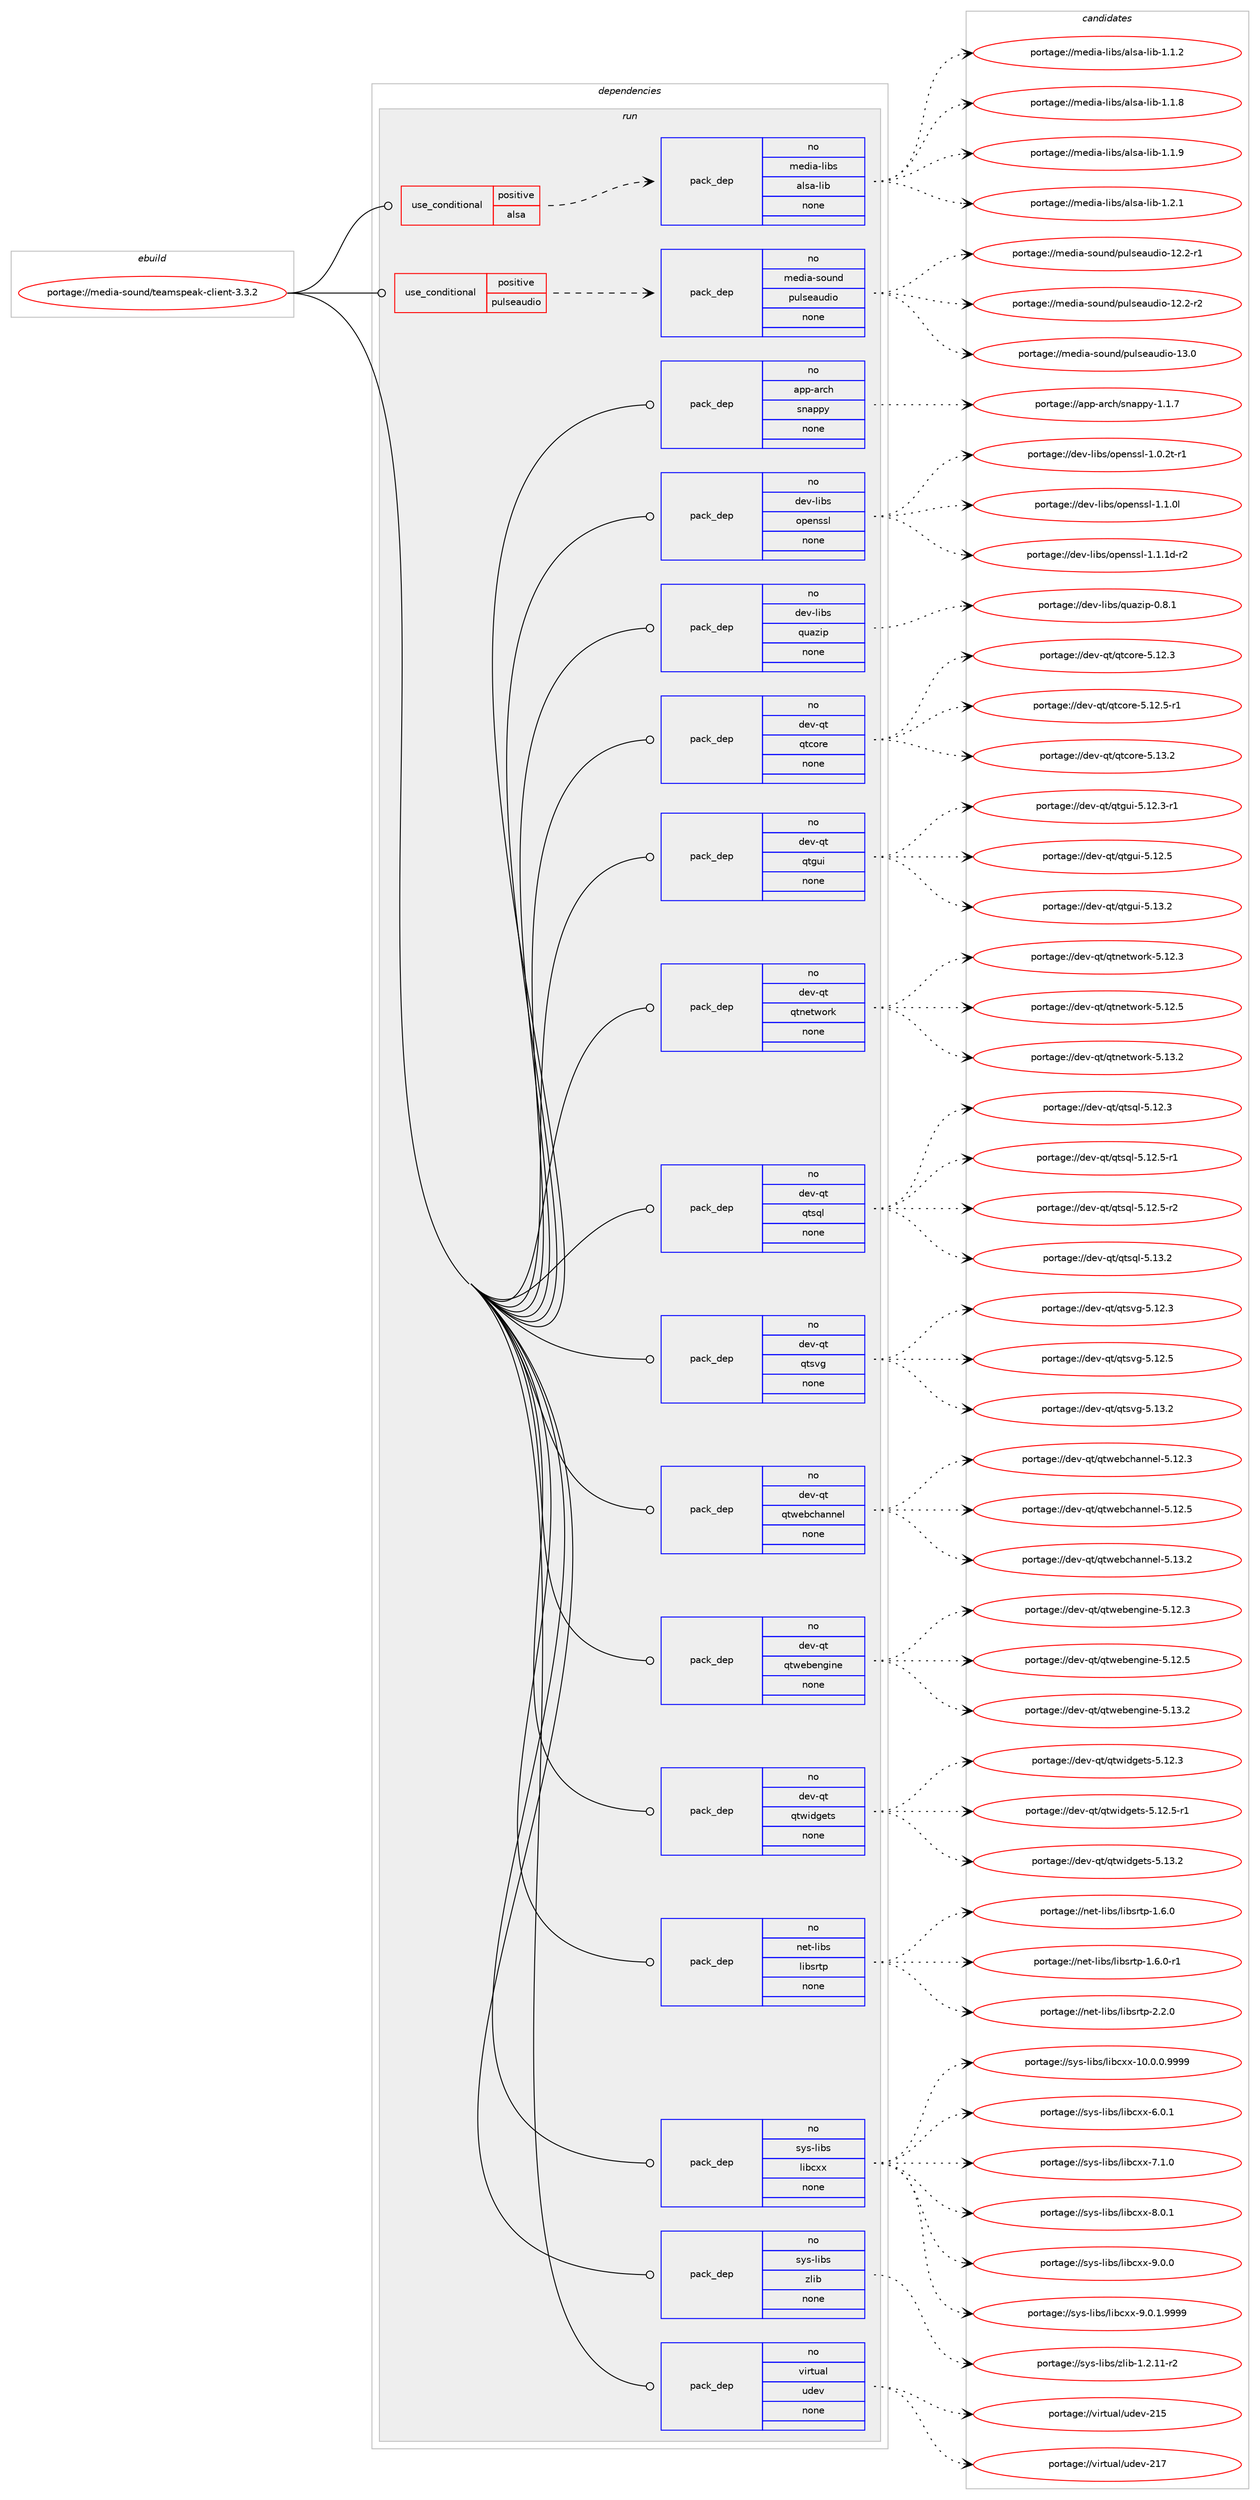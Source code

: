 digraph prolog {

# *************
# Graph options
# *************

newrank=true;
concentrate=true;
compound=true;
graph [rankdir=LR,fontname=Helvetica,fontsize=10,ranksep=1.5];#, ranksep=2.5, nodesep=0.2];
edge  [arrowhead=vee];
node  [fontname=Helvetica,fontsize=10];

# **********
# The ebuild
# **********

subgraph cluster_leftcol {
color=gray;
rank=same;
label=<<i>ebuild</i>>;
id [label="portage://media-sound/teamspeak-client-3.3.2", color=red, width=4, href="../media-sound/teamspeak-client-3.3.2.svg"];
}

# ****************
# The dependencies
# ****************

subgraph cluster_midcol {
color=gray;
label=<<i>dependencies</i>>;
subgraph cluster_compile {
fillcolor="#eeeeee";
style=filled;
label=<<i>compile</i>>;
}
subgraph cluster_compileandrun {
fillcolor="#eeeeee";
style=filled;
label=<<i>compile and run</i>>;
}
subgraph cluster_run {
fillcolor="#eeeeee";
style=filled;
label=<<i>run</i>>;
subgraph cond83651 {
dependency336726 [label=<<TABLE BORDER="0" CELLBORDER="1" CELLSPACING="0" CELLPADDING="4"><TR><TD ROWSPAN="3" CELLPADDING="10">use_conditional</TD></TR><TR><TD>positive</TD></TR><TR><TD>alsa</TD></TR></TABLE>>, shape=none, color=red];
subgraph pack247538 {
dependency336727 [label=<<TABLE BORDER="0" CELLBORDER="1" CELLSPACING="0" CELLPADDING="4" WIDTH="220"><TR><TD ROWSPAN="6" CELLPADDING="30">pack_dep</TD></TR><TR><TD WIDTH="110">no</TD></TR><TR><TD>media-libs</TD></TR><TR><TD>alsa-lib</TD></TR><TR><TD>none</TD></TR><TR><TD></TD></TR></TABLE>>, shape=none, color=blue];
}
dependency336726:e -> dependency336727:w [weight=20,style="dashed",arrowhead="vee"];
}
id:e -> dependency336726:w [weight=20,style="solid",arrowhead="odot"];
subgraph cond83652 {
dependency336728 [label=<<TABLE BORDER="0" CELLBORDER="1" CELLSPACING="0" CELLPADDING="4"><TR><TD ROWSPAN="3" CELLPADDING="10">use_conditional</TD></TR><TR><TD>positive</TD></TR><TR><TD>pulseaudio</TD></TR></TABLE>>, shape=none, color=red];
subgraph pack247539 {
dependency336729 [label=<<TABLE BORDER="0" CELLBORDER="1" CELLSPACING="0" CELLPADDING="4" WIDTH="220"><TR><TD ROWSPAN="6" CELLPADDING="30">pack_dep</TD></TR><TR><TD WIDTH="110">no</TD></TR><TR><TD>media-sound</TD></TR><TR><TD>pulseaudio</TD></TR><TR><TD>none</TD></TR><TR><TD></TD></TR></TABLE>>, shape=none, color=blue];
}
dependency336728:e -> dependency336729:w [weight=20,style="dashed",arrowhead="vee"];
}
id:e -> dependency336728:w [weight=20,style="solid",arrowhead="odot"];
subgraph pack247540 {
dependency336730 [label=<<TABLE BORDER="0" CELLBORDER="1" CELLSPACING="0" CELLPADDING="4" WIDTH="220"><TR><TD ROWSPAN="6" CELLPADDING="30">pack_dep</TD></TR><TR><TD WIDTH="110">no</TD></TR><TR><TD>app-arch</TD></TR><TR><TD>snappy</TD></TR><TR><TD>none</TD></TR><TR><TD></TD></TR></TABLE>>, shape=none, color=blue];
}
id:e -> dependency336730:w [weight=20,style="solid",arrowhead="odot"];
subgraph pack247541 {
dependency336731 [label=<<TABLE BORDER="0" CELLBORDER="1" CELLSPACING="0" CELLPADDING="4" WIDTH="220"><TR><TD ROWSPAN="6" CELLPADDING="30">pack_dep</TD></TR><TR><TD WIDTH="110">no</TD></TR><TR><TD>dev-libs</TD></TR><TR><TD>openssl</TD></TR><TR><TD>none</TD></TR><TR><TD></TD></TR></TABLE>>, shape=none, color=blue];
}
id:e -> dependency336731:w [weight=20,style="solid",arrowhead="odot"];
subgraph pack247542 {
dependency336732 [label=<<TABLE BORDER="0" CELLBORDER="1" CELLSPACING="0" CELLPADDING="4" WIDTH="220"><TR><TD ROWSPAN="6" CELLPADDING="30">pack_dep</TD></TR><TR><TD WIDTH="110">no</TD></TR><TR><TD>dev-libs</TD></TR><TR><TD>quazip</TD></TR><TR><TD>none</TD></TR><TR><TD></TD></TR></TABLE>>, shape=none, color=blue];
}
id:e -> dependency336732:w [weight=20,style="solid",arrowhead="odot"];
subgraph pack247543 {
dependency336733 [label=<<TABLE BORDER="0" CELLBORDER="1" CELLSPACING="0" CELLPADDING="4" WIDTH="220"><TR><TD ROWSPAN="6" CELLPADDING="30">pack_dep</TD></TR><TR><TD WIDTH="110">no</TD></TR><TR><TD>dev-qt</TD></TR><TR><TD>qtcore</TD></TR><TR><TD>none</TD></TR><TR><TD></TD></TR></TABLE>>, shape=none, color=blue];
}
id:e -> dependency336733:w [weight=20,style="solid",arrowhead="odot"];
subgraph pack247544 {
dependency336734 [label=<<TABLE BORDER="0" CELLBORDER="1" CELLSPACING="0" CELLPADDING="4" WIDTH="220"><TR><TD ROWSPAN="6" CELLPADDING="30">pack_dep</TD></TR><TR><TD WIDTH="110">no</TD></TR><TR><TD>dev-qt</TD></TR><TR><TD>qtgui</TD></TR><TR><TD>none</TD></TR><TR><TD></TD></TR></TABLE>>, shape=none, color=blue];
}
id:e -> dependency336734:w [weight=20,style="solid",arrowhead="odot"];
subgraph pack247545 {
dependency336735 [label=<<TABLE BORDER="0" CELLBORDER="1" CELLSPACING="0" CELLPADDING="4" WIDTH="220"><TR><TD ROWSPAN="6" CELLPADDING="30">pack_dep</TD></TR><TR><TD WIDTH="110">no</TD></TR><TR><TD>dev-qt</TD></TR><TR><TD>qtnetwork</TD></TR><TR><TD>none</TD></TR><TR><TD></TD></TR></TABLE>>, shape=none, color=blue];
}
id:e -> dependency336735:w [weight=20,style="solid",arrowhead="odot"];
subgraph pack247546 {
dependency336736 [label=<<TABLE BORDER="0" CELLBORDER="1" CELLSPACING="0" CELLPADDING="4" WIDTH="220"><TR><TD ROWSPAN="6" CELLPADDING="30">pack_dep</TD></TR><TR><TD WIDTH="110">no</TD></TR><TR><TD>dev-qt</TD></TR><TR><TD>qtsql</TD></TR><TR><TD>none</TD></TR><TR><TD></TD></TR></TABLE>>, shape=none, color=blue];
}
id:e -> dependency336736:w [weight=20,style="solid",arrowhead="odot"];
subgraph pack247547 {
dependency336737 [label=<<TABLE BORDER="0" CELLBORDER="1" CELLSPACING="0" CELLPADDING="4" WIDTH="220"><TR><TD ROWSPAN="6" CELLPADDING="30">pack_dep</TD></TR><TR><TD WIDTH="110">no</TD></TR><TR><TD>dev-qt</TD></TR><TR><TD>qtsvg</TD></TR><TR><TD>none</TD></TR><TR><TD></TD></TR></TABLE>>, shape=none, color=blue];
}
id:e -> dependency336737:w [weight=20,style="solid",arrowhead="odot"];
subgraph pack247548 {
dependency336738 [label=<<TABLE BORDER="0" CELLBORDER="1" CELLSPACING="0" CELLPADDING="4" WIDTH="220"><TR><TD ROWSPAN="6" CELLPADDING="30">pack_dep</TD></TR><TR><TD WIDTH="110">no</TD></TR><TR><TD>dev-qt</TD></TR><TR><TD>qtwebchannel</TD></TR><TR><TD>none</TD></TR><TR><TD></TD></TR></TABLE>>, shape=none, color=blue];
}
id:e -> dependency336738:w [weight=20,style="solid",arrowhead="odot"];
subgraph pack247549 {
dependency336739 [label=<<TABLE BORDER="0" CELLBORDER="1" CELLSPACING="0" CELLPADDING="4" WIDTH="220"><TR><TD ROWSPAN="6" CELLPADDING="30">pack_dep</TD></TR><TR><TD WIDTH="110">no</TD></TR><TR><TD>dev-qt</TD></TR><TR><TD>qtwebengine</TD></TR><TR><TD>none</TD></TR><TR><TD></TD></TR></TABLE>>, shape=none, color=blue];
}
id:e -> dependency336739:w [weight=20,style="solid",arrowhead="odot"];
subgraph pack247550 {
dependency336740 [label=<<TABLE BORDER="0" CELLBORDER="1" CELLSPACING="0" CELLPADDING="4" WIDTH="220"><TR><TD ROWSPAN="6" CELLPADDING="30">pack_dep</TD></TR><TR><TD WIDTH="110">no</TD></TR><TR><TD>dev-qt</TD></TR><TR><TD>qtwidgets</TD></TR><TR><TD>none</TD></TR><TR><TD></TD></TR></TABLE>>, shape=none, color=blue];
}
id:e -> dependency336740:w [weight=20,style="solid",arrowhead="odot"];
subgraph pack247551 {
dependency336741 [label=<<TABLE BORDER="0" CELLBORDER="1" CELLSPACING="0" CELLPADDING="4" WIDTH="220"><TR><TD ROWSPAN="6" CELLPADDING="30">pack_dep</TD></TR><TR><TD WIDTH="110">no</TD></TR><TR><TD>net-libs</TD></TR><TR><TD>libsrtp</TD></TR><TR><TD>none</TD></TR><TR><TD></TD></TR></TABLE>>, shape=none, color=blue];
}
id:e -> dependency336741:w [weight=20,style="solid",arrowhead="odot"];
subgraph pack247552 {
dependency336742 [label=<<TABLE BORDER="0" CELLBORDER="1" CELLSPACING="0" CELLPADDING="4" WIDTH="220"><TR><TD ROWSPAN="6" CELLPADDING="30">pack_dep</TD></TR><TR><TD WIDTH="110">no</TD></TR><TR><TD>sys-libs</TD></TR><TR><TD>libcxx</TD></TR><TR><TD>none</TD></TR><TR><TD></TD></TR></TABLE>>, shape=none, color=blue];
}
id:e -> dependency336742:w [weight=20,style="solid",arrowhead="odot"];
subgraph pack247553 {
dependency336743 [label=<<TABLE BORDER="0" CELLBORDER="1" CELLSPACING="0" CELLPADDING="4" WIDTH="220"><TR><TD ROWSPAN="6" CELLPADDING="30">pack_dep</TD></TR><TR><TD WIDTH="110">no</TD></TR><TR><TD>sys-libs</TD></TR><TR><TD>zlib</TD></TR><TR><TD>none</TD></TR><TR><TD></TD></TR></TABLE>>, shape=none, color=blue];
}
id:e -> dependency336743:w [weight=20,style="solid",arrowhead="odot"];
subgraph pack247554 {
dependency336744 [label=<<TABLE BORDER="0" CELLBORDER="1" CELLSPACING="0" CELLPADDING="4" WIDTH="220"><TR><TD ROWSPAN="6" CELLPADDING="30">pack_dep</TD></TR><TR><TD WIDTH="110">no</TD></TR><TR><TD>virtual</TD></TR><TR><TD>udev</TD></TR><TR><TD>none</TD></TR><TR><TD></TD></TR></TABLE>>, shape=none, color=blue];
}
id:e -> dependency336744:w [weight=20,style="solid",arrowhead="odot"];
}
}

# **************
# The candidates
# **************

subgraph cluster_choices {
rank=same;
color=gray;
label=<<i>candidates</i>>;

subgraph choice247538 {
color=black;
nodesep=1;
choiceportage1091011001059745108105981154797108115974510810598454946494650 [label="portage://media-libs/alsa-lib-1.1.2", color=red, width=4,href="../media-libs/alsa-lib-1.1.2.svg"];
choiceportage1091011001059745108105981154797108115974510810598454946494656 [label="portage://media-libs/alsa-lib-1.1.8", color=red, width=4,href="../media-libs/alsa-lib-1.1.8.svg"];
choiceportage1091011001059745108105981154797108115974510810598454946494657 [label="portage://media-libs/alsa-lib-1.1.9", color=red, width=4,href="../media-libs/alsa-lib-1.1.9.svg"];
choiceportage1091011001059745108105981154797108115974510810598454946504649 [label="portage://media-libs/alsa-lib-1.2.1", color=red, width=4,href="../media-libs/alsa-lib-1.2.1.svg"];
dependency336727:e -> choiceportage1091011001059745108105981154797108115974510810598454946494650:w [style=dotted,weight="100"];
dependency336727:e -> choiceportage1091011001059745108105981154797108115974510810598454946494656:w [style=dotted,weight="100"];
dependency336727:e -> choiceportage1091011001059745108105981154797108115974510810598454946494657:w [style=dotted,weight="100"];
dependency336727:e -> choiceportage1091011001059745108105981154797108115974510810598454946504649:w [style=dotted,weight="100"];
}
subgraph choice247539 {
color=black;
nodesep=1;
choiceportage1091011001059745115111117110100471121171081151019711710010511145495046504511449 [label="portage://media-sound/pulseaudio-12.2-r1", color=red, width=4,href="../media-sound/pulseaudio-12.2-r1.svg"];
choiceportage1091011001059745115111117110100471121171081151019711710010511145495046504511450 [label="portage://media-sound/pulseaudio-12.2-r2", color=red, width=4,href="../media-sound/pulseaudio-12.2-r2.svg"];
choiceportage109101100105974511511111711010047112117108115101971171001051114549514648 [label="portage://media-sound/pulseaudio-13.0", color=red, width=4,href="../media-sound/pulseaudio-13.0.svg"];
dependency336729:e -> choiceportage1091011001059745115111117110100471121171081151019711710010511145495046504511449:w [style=dotted,weight="100"];
dependency336729:e -> choiceportage1091011001059745115111117110100471121171081151019711710010511145495046504511450:w [style=dotted,weight="100"];
dependency336729:e -> choiceportage109101100105974511511111711010047112117108115101971171001051114549514648:w [style=dotted,weight="100"];
}
subgraph choice247540 {
color=black;
nodesep=1;
choiceportage971121124597114991044711511097112112121454946494655 [label="portage://app-arch/snappy-1.1.7", color=red, width=4,href="../app-arch/snappy-1.1.7.svg"];
dependency336730:e -> choiceportage971121124597114991044711511097112112121454946494655:w [style=dotted,weight="100"];
}
subgraph choice247541 {
color=black;
nodesep=1;
choiceportage1001011184510810598115471111121011101151151084549464846501164511449 [label="portage://dev-libs/openssl-1.0.2t-r1", color=red, width=4,href="../dev-libs/openssl-1.0.2t-r1.svg"];
choiceportage100101118451081059811547111112101110115115108454946494648108 [label="portage://dev-libs/openssl-1.1.0l", color=red, width=4,href="../dev-libs/openssl-1.1.0l.svg"];
choiceportage1001011184510810598115471111121011101151151084549464946491004511450 [label="portage://dev-libs/openssl-1.1.1d-r2", color=red, width=4,href="../dev-libs/openssl-1.1.1d-r2.svg"];
dependency336731:e -> choiceportage1001011184510810598115471111121011101151151084549464846501164511449:w [style=dotted,weight="100"];
dependency336731:e -> choiceportage100101118451081059811547111112101110115115108454946494648108:w [style=dotted,weight="100"];
dependency336731:e -> choiceportage1001011184510810598115471111121011101151151084549464946491004511450:w [style=dotted,weight="100"];
}
subgraph choice247542 {
color=black;
nodesep=1;
choiceportage10010111845108105981154711311797122105112454846564649 [label="portage://dev-libs/quazip-0.8.1", color=red, width=4,href="../dev-libs/quazip-0.8.1.svg"];
dependency336732:e -> choiceportage10010111845108105981154711311797122105112454846564649:w [style=dotted,weight="100"];
}
subgraph choice247543 {
color=black;
nodesep=1;
choiceportage10010111845113116471131169911111410145534649504651 [label="portage://dev-qt/qtcore-5.12.3", color=red, width=4,href="../dev-qt/qtcore-5.12.3.svg"];
choiceportage100101118451131164711311699111114101455346495046534511449 [label="portage://dev-qt/qtcore-5.12.5-r1", color=red, width=4,href="../dev-qt/qtcore-5.12.5-r1.svg"];
choiceportage10010111845113116471131169911111410145534649514650 [label="portage://dev-qt/qtcore-5.13.2", color=red, width=4,href="../dev-qt/qtcore-5.13.2.svg"];
dependency336733:e -> choiceportage10010111845113116471131169911111410145534649504651:w [style=dotted,weight="100"];
dependency336733:e -> choiceportage100101118451131164711311699111114101455346495046534511449:w [style=dotted,weight="100"];
dependency336733:e -> choiceportage10010111845113116471131169911111410145534649514650:w [style=dotted,weight="100"];
}
subgraph choice247544 {
color=black;
nodesep=1;
choiceportage1001011184511311647113116103117105455346495046514511449 [label="portage://dev-qt/qtgui-5.12.3-r1", color=red, width=4,href="../dev-qt/qtgui-5.12.3-r1.svg"];
choiceportage100101118451131164711311610311710545534649504653 [label="portage://dev-qt/qtgui-5.12.5", color=red, width=4,href="../dev-qt/qtgui-5.12.5.svg"];
choiceportage100101118451131164711311610311710545534649514650 [label="portage://dev-qt/qtgui-5.13.2", color=red, width=4,href="../dev-qt/qtgui-5.13.2.svg"];
dependency336734:e -> choiceportage1001011184511311647113116103117105455346495046514511449:w [style=dotted,weight="100"];
dependency336734:e -> choiceportage100101118451131164711311610311710545534649504653:w [style=dotted,weight="100"];
dependency336734:e -> choiceportage100101118451131164711311610311710545534649514650:w [style=dotted,weight="100"];
}
subgraph choice247545 {
color=black;
nodesep=1;
choiceportage100101118451131164711311611010111611911111410745534649504651 [label="portage://dev-qt/qtnetwork-5.12.3", color=red, width=4,href="../dev-qt/qtnetwork-5.12.3.svg"];
choiceportage100101118451131164711311611010111611911111410745534649504653 [label="portage://dev-qt/qtnetwork-5.12.5", color=red, width=4,href="../dev-qt/qtnetwork-5.12.5.svg"];
choiceportage100101118451131164711311611010111611911111410745534649514650 [label="portage://dev-qt/qtnetwork-5.13.2", color=red, width=4,href="../dev-qt/qtnetwork-5.13.2.svg"];
dependency336735:e -> choiceportage100101118451131164711311611010111611911111410745534649504651:w [style=dotted,weight="100"];
dependency336735:e -> choiceportage100101118451131164711311611010111611911111410745534649504653:w [style=dotted,weight="100"];
dependency336735:e -> choiceportage100101118451131164711311611010111611911111410745534649514650:w [style=dotted,weight="100"];
}
subgraph choice247546 {
color=black;
nodesep=1;
choiceportage100101118451131164711311611511310845534649504651 [label="portage://dev-qt/qtsql-5.12.3", color=red, width=4,href="../dev-qt/qtsql-5.12.3.svg"];
choiceportage1001011184511311647113116115113108455346495046534511449 [label="portage://dev-qt/qtsql-5.12.5-r1", color=red, width=4,href="../dev-qt/qtsql-5.12.5-r1.svg"];
choiceportage1001011184511311647113116115113108455346495046534511450 [label="portage://dev-qt/qtsql-5.12.5-r2", color=red, width=4,href="../dev-qt/qtsql-5.12.5-r2.svg"];
choiceportage100101118451131164711311611511310845534649514650 [label="portage://dev-qt/qtsql-5.13.2", color=red, width=4,href="../dev-qt/qtsql-5.13.2.svg"];
dependency336736:e -> choiceportage100101118451131164711311611511310845534649504651:w [style=dotted,weight="100"];
dependency336736:e -> choiceportage1001011184511311647113116115113108455346495046534511449:w [style=dotted,weight="100"];
dependency336736:e -> choiceportage1001011184511311647113116115113108455346495046534511450:w [style=dotted,weight="100"];
dependency336736:e -> choiceportage100101118451131164711311611511310845534649514650:w [style=dotted,weight="100"];
}
subgraph choice247547 {
color=black;
nodesep=1;
choiceportage100101118451131164711311611511810345534649504651 [label="portage://dev-qt/qtsvg-5.12.3", color=red, width=4,href="../dev-qt/qtsvg-5.12.3.svg"];
choiceportage100101118451131164711311611511810345534649504653 [label="portage://dev-qt/qtsvg-5.12.5", color=red, width=4,href="../dev-qt/qtsvg-5.12.5.svg"];
choiceportage100101118451131164711311611511810345534649514650 [label="portage://dev-qt/qtsvg-5.13.2", color=red, width=4,href="../dev-qt/qtsvg-5.13.2.svg"];
dependency336737:e -> choiceportage100101118451131164711311611511810345534649504651:w [style=dotted,weight="100"];
dependency336737:e -> choiceportage100101118451131164711311611511810345534649504653:w [style=dotted,weight="100"];
dependency336737:e -> choiceportage100101118451131164711311611511810345534649514650:w [style=dotted,weight="100"];
}
subgraph choice247548 {
color=black;
nodesep=1;
choiceportage100101118451131164711311611910198991049711011010110845534649504651 [label="portage://dev-qt/qtwebchannel-5.12.3", color=red, width=4,href="../dev-qt/qtwebchannel-5.12.3.svg"];
choiceportage100101118451131164711311611910198991049711011010110845534649504653 [label="portage://dev-qt/qtwebchannel-5.12.5", color=red, width=4,href="../dev-qt/qtwebchannel-5.12.5.svg"];
choiceportage100101118451131164711311611910198991049711011010110845534649514650 [label="portage://dev-qt/qtwebchannel-5.13.2", color=red, width=4,href="../dev-qt/qtwebchannel-5.13.2.svg"];
dependency336738:e -> choiceportage100101118451131164711311611910198991049711011010110845534649504651:w [style=dotted,weight="100"];
dependency336738:e -> choiceportage100101118451131164711311611910198991049711011010110845534649504653:w [style=dotted,weight="100"];
dependency336738:e -> choiceportage100101118451131164711311611910198991049711011010110845534649514650:w [style=dotted,weight="100"];
}
subgraph choice247549 {
color=black;
nodesep=1;
choiceportage10010111845113116471131161191019810111010310511010145534649504651 [label="portage://dev-qt/qtwebengine-5.12.3", color=red, width=4,href="../dev-qt/qtwebengine-5.12.3.svg"];
choiceportage10010111845113116471131161191019810111010310511010145534649504653 [label="portage://dev-qt/qtwebengine-5.12.5", color=red, width=4,href="../dev-qt/qtwebengine-5.12.5.svg"];
choiceportage10010111845113116471131161191019810111010310511010145534649514650 [label="portage://dev-qt/qtwebengine-5.13.2", color=red, width=4,href="../dev-qt/qtwebengine-5.13.2.svg"];
dependency336739:e -> choiceportage10010111845113116471131161191019810111010310511010145534649504651:w [style=dotted,weight="100"];
dependency336739:e -> choiceportage10010111845113116471131161191019810111010310511010145534649504653:w [style=dotted,weight="100"];
dependency336739:e -> choiceportage10010111845113116471131161191019810111010310511010145534649514650:w [style=dotted,weight="100"];
}
subgraph choice247550 {
color=black;
nodesep=1;
choiceportage100101118451131164711311611910510010310111611545534649504651 [label="portage://dev-qt/qtwidgets-5.12.3", color=red, width=4,href="../dev-qt/qtwidgets-5.12.3.svg"];
choiceportage1001011184511311647113116119105100103101116115455346495046534511449 [label="portage://dev-qt/qtwidgets-5.12.5-r1", color=red, width=4,href="../dev-qt/qtwidgets-5.12.5-r1.svg"];
choiceportage100101118451131164711311611910510010310111611545534649514650 [label="portage://dev-qt/qtwidgets-5.13.2", color=red, width=4,href="../dev-qt/qtwidgets-5.13.2.svg"];
dependency336740:e -> choiceportage100101118451131164711311611910510010310111611545534649504651:w [style=dotted,weight="100"];
dependency336740:e -> choiceportage1001011184511311647113116119105100103101116115455346495046534511449:w [style=dotted,weight="100"];
dependency336740:e -> choiceportage100101118451131164711311611910510010310111611545534649514650:w [style=dotted,weight="100"];
}
subgraph choice247551 {
color=black;
nodesep=1;
choiceportage11010111645108105981154710810598115114116112454946544648 [label="portage://net-libs/libsrtp-1.6.0", color=red, width=4,href="../net-libs/libsrtp-1.6.0.svg"];
choiceportage110101116451081059811547108105981151141161124549465446484511449 [label="portage://net-libs/libsrtp-1.6.0-r1", color=red, width=4,href="../net-libs/libsrtp-1.6.0-r1.svg"];
choiceportage11010111645108105981154710810598115114116112455046504648 [label="portage://net-libs/libsrtp-2.2.0", color=red, width=4,href="../net-libs/libsrtp-2.2.0.svg"];
dependency336741:e -> choiceportage11010111645108105981154710810598115114116112454946544648:w [style=dotted,weight="100"];
dependency336741:e -> choiceportage110101116451081059811547108105981151141161124549465446484511449:w [style=dotted,weight="100"];
dependency336741:e -> choiceportage11010111645108105981154710810598115114116112455046504648:w [style=dotted,weight="100"];
}
subgraph choice247552 {
color=black;
nodesep=1;
choiceportage1151211154510810598115471081059899120120454948464846484657575757 [label="portage://sys-libs/libcxx-10.0.0.9999", color=red, width=4,href="../sys-libs/libcxx-10.0.0.9999.svg"];
choiceportage1151211154510810598115471081059899120120455446484649 [label="portage://sys-libs/libcxx-6.0.1", color=red, width=4,href="../sys-libs/libcxx-6.0.1.svg"];
choiceportage1151211154510810598115471081059899120120455546494648 [label="portage://sys-libs/libcxx-7.1.0", color=red, width=4,href="../sys-libs/libcxx-7.1.0.svg"];
choiceportage1151211154510810598115471081059899120120455646484649 [label="portage://sys-libs/libcxx-8.0.1", color=red, width=4,href="../sys-libs/libcxx-8.0.1.svg"];
choiceportage1151211154510810598115471081059899120120455746484648 [label="portage://sys-libs/libcxx-9.0.0", color=red, width=4,href="../sys-libs/libcxx-9.0.0.svg"];
choiceportage11512111545108105981154710810598991201204557464846494657575757 [label="portage://sys-libs/libcxx-9.0.1.9999", color=red, width=4,href="../sys-libs/libcxx-9.0.1.9999.svg"];
dependency336742:e -> choiceportage1151211154510810598115471081059899120120454948464846484657575757:w [style=dotted,weight="100"];
dependency336742:e -> choiceportage1151211154510810598115471081059899120120455446484649:w [style=dotted,weight="100"];
dependency336742:e -> choiceportage1151211154510810598115471081059899120120455546494648:w [style=dotted,weight="100"];
dependency336742:e -> choiceportage1151211154510810598115471081059899120120455646484649:w [style=dotted,weight="100"];
dependency336742:e -> choiceportage1151211154510810598115471081059899120120455746484648:w [style=dotted,weight="100"];
dependency336742:e -> choiceportage11512111545108105981154710810598991201204557464846494657575757:w [style=dotted,weight="100"];
}
subgraph choice247553 {
color=black;
nodesep=1;
choiceportage11512111545108105981154712210810598454946504649494511450 [label="portage://sys-libs/zlib-1.2.11-r2", color=red, width=4,href="../sys-libs/zlib-1.2.11-r2.svg"];
dependency336743:e -> choiceportage11512111545108105981154712210810598454946504649494511450:w [style=dotted,weight="100"];
}
subgraph choice247554 {
color=black;
nodesep=1;
choiceportage118105114116117971084711710010111845504953 [label="portage://virtual/udev-215", color=red, width=4,href="../virtual/udev-215.svg"];
choiceportage118105114116117971084711710010111845504955 [label="portage://virtual/udev-217", color=red, width=4,href="../virtual/udev-217.svg"];
dependency336744:e -> choiceportage118105114116117971084711710010111845504953:w [style=dotted,weight="100"];
dependency336744:e -> choiceportage118105114116117971084711710010111845504955:w [style=dotted,weight="100"];
}
}

}
